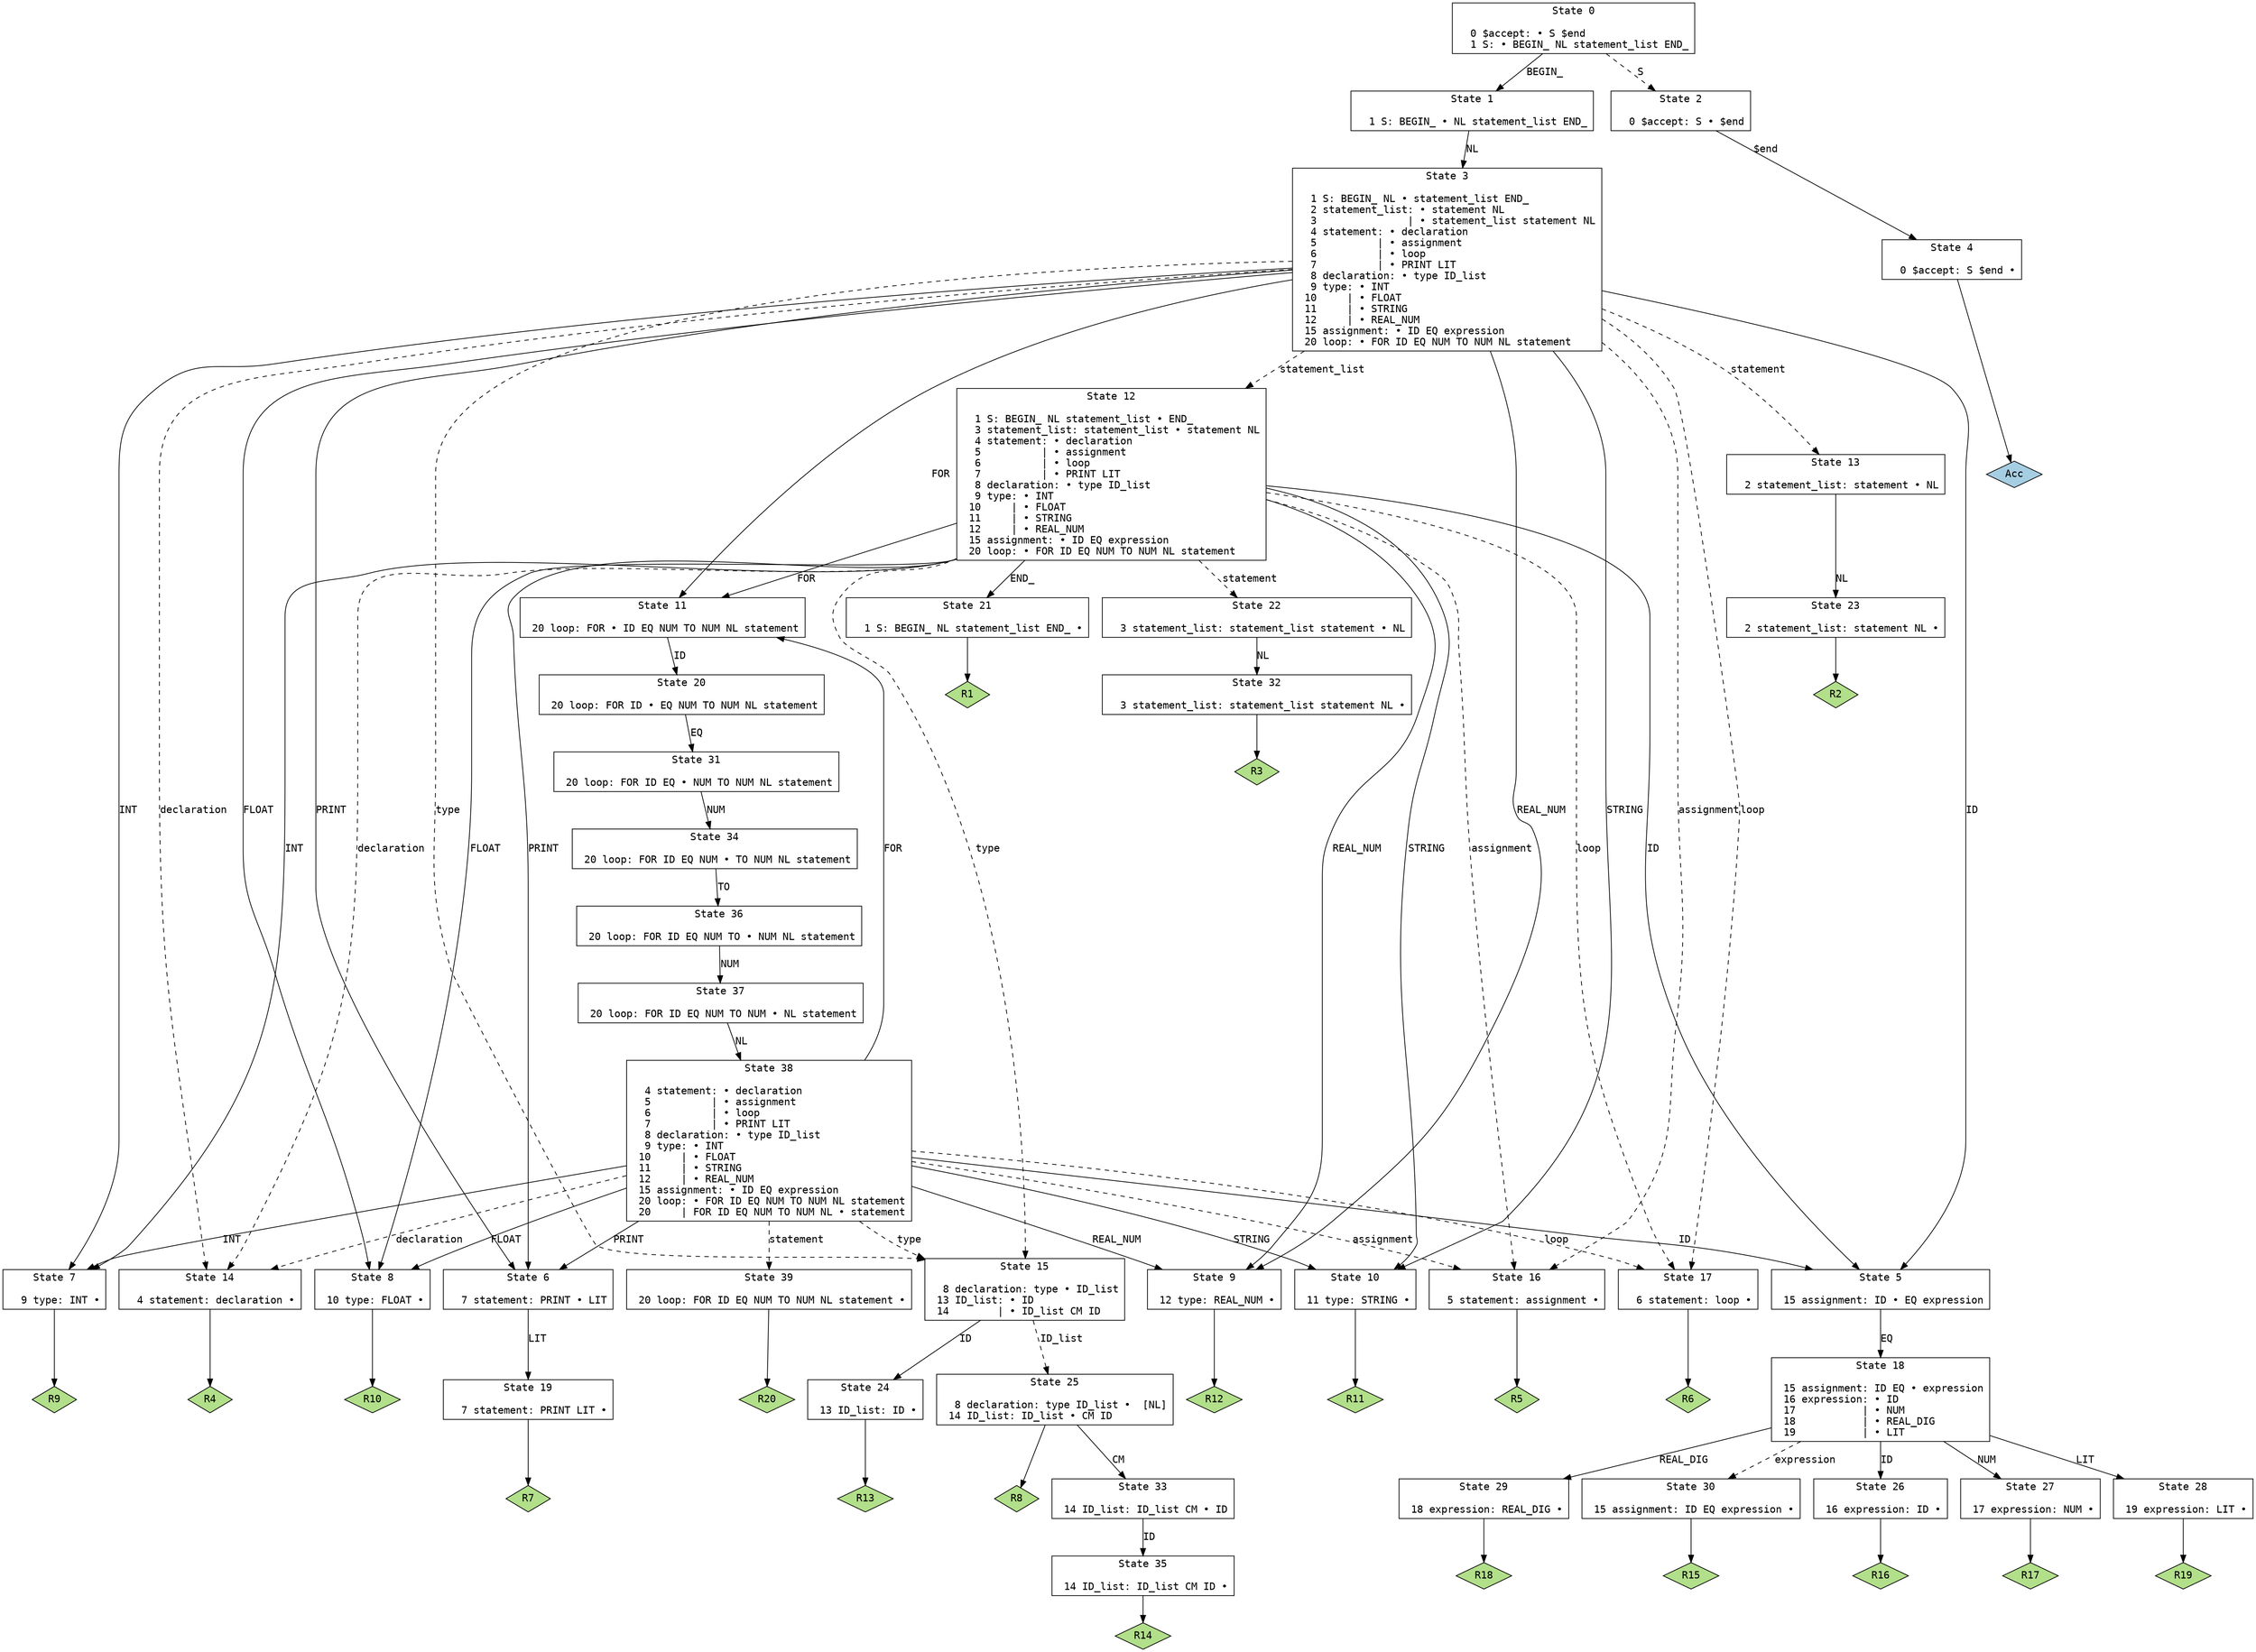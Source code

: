 // Generated by GNU Bison 3.8.2.
// Report bugs to <bug-bison@gnu.org>.
// Home page: <https://www.gnu.org/software/bison/>.

digraph "main.y"
{
  node [fontname = courier, shape = box, colorscheme = paired6]
  edge [fontname = courier]

  0 [label="State 0\n\l  0 $accept: • S $end\l  1 S: • BEGIN_ NL statement_list END_\l"]
  0 -> 1 [style=solid label="BEGIN_"]
  0 -> 2 [style=dashed label="S"]
  1 [label="State 1\n\l  1 S: BEGIN_ • NL statement_list END_\l"]
  1 -> 3 [style=solid label="NL"]
  2 [label="State 2\n\l  0 $accept: S • $end\l"]
  2 -> 4 [style=solid label="$end"]
  3 [label="State 3\n\l  1 S: BEGIN_ NL • statement_list END_\l  2 statement_list: • statement NL\l  3               | • statement_list statement NL\l  4 statement: • declaration\l  5          | • assignment\l  6          | • loop\l  7          | • PRINT LIT\l  8 declaration: • type ID_list\l  9 type: • INT\l 10     | • FLOAT\l 11     | • STRING\l 12     | • REAL_NUM\l 15 assignment: • ID EQ expression\l 20 loop: • FOR ID EQ NUM TO NUM NL statement\l"]
  3 -> 5 [style=solid label="ID"]
  3 -> 6 [style=solid label="PRINT"]
  3 -> 7 [style=solid label="INT"]
  3 -> 8 [style=solid label="FLOAT"]
  3 -> 9 [style=solid label="REAL_NUM"]
  3 -> 10 [style=solid label="STRING"]
  3 -> 11 [style=solid label="FOR"]
  3 -> 12 [style=dashed label="statement_list"]
  3 -> 13 [style=dashed label="statement"]
  3 -> 14 [style=dashed label="declaration"]
  3 -> 15 [style=dashed label="type"]
  3 -> 16 [style=dashed label="assignment"]
  3 -> 17 [style=dashed label="loop"]
  4 [label="State 4\n\l  0 $accept: S $end •\l"]
  4 -> "4R0" [style=solid]
 "4R0" [label="Acc", fillcolor=1, shape=diamond, style=filled]
  5 [label="State 5\n\l 15 assignment: ID • EQ expression\l"]
  5 -> 18 [style=solid label="EQ"]
  6 [label="State 6\n\l  7 statement: PRINT • LIT\l"]
  6 -> 19 [style=solid label="LIT"]
  7 [label="State 7\n\l  9 type: INT •\l"]
  7 -> "7R9" [style=solid]
 "7R9" [label="R9", fillcolor=3, shape=diamond, style=filled]
  8 [label="State 8\n\l 10 type: FLOAT •\l"]
  8 -> "8R10" [style=solid]
 "8R10" [label="R10", fillcolor=3, shape=diamond, style=filled]
  9 [label="State 9\n\l 12 type: REAL_NUM •\l"]
  9 -> "9R12" [style=solid]
 "9R12" [label="R12", fillcolor=3, shape=diamond, style=filled]
  10 [label="State 10\n\l 11 type: STRING •\l"]
  10 -> "10R11" [style=solid]
 "10R11" [label="R11", fillcolor=3, shape=diamond, style=filled]
  11 [label="State 11\n\l 20 loop: FOR • ID EQ NUM TO NUM NL statement\l"]
  11 -> 20 [style=solid label="ID"]
  12 [label="State 12\n\l  1 S: BEGIN_ NL statement_list • END_\l  3 statement_list: statement_list • statement NL\l  4 statement: • declaration\l  5          | • assignment\l  6          | • loop\l  7          | • PRINT LIT\l  8 declaration: • type ID_list\l  9 type: • INT\l 10     | • FLOAT\l 11     | • STRING\l 12     | • REAL_NUM\l 15 assignment: • ID EQ expression\l 20 loop: • FOR ID EQ NUM TO NUM NL statement\l"]
  12 -> 5 [style=solid label="ID"]
  12 -> 6 [style=solid label="PRINT"]
  12 -> 21 [style=solid label="END_"]
  12 -> 7 [style=solid label="INT"]
  12 -> 8 [style=solid label="FLOAT"]
  12 -> 9 [style=solid label="REAL_NUM"]
  12 -> 10 [style=solid label="STRING"]
  12 -> 11 [style=solid label="FOR"]
  12 -> 22 [style=dashed label="statement"]
  12 -> 14 [style=dashed label="declaration"]
  12 -> 15 [style=dashed label="type"]
  12 -> 16 [style=dashed label="assignment"]
  12 -> 17 [style=dashed label="loop"]
  13 [label="State 13\n\l  2 statement_list: statement • NL\l"]
  13 -> 23 [style=solid label="NL"]
  14 [label="State 14\n\l  4 statement: declaration •\l"]
  14 -> "14R4" [style=solid]
 "14R4" [label="R4", fillcolor=3, shape=diamond, style=filled]
  15 [label="State 15\n\l  8 declaration: type • ID_list\l 13 ID_list: • ID\l 14        | • ID_list CM ID\l"]
  15 -> 24 [style=solid label="ID"]
  15 -> 25 [style=dashed label="ID_list"]
  16 [label="State 16\n\l  5 statement: assignment •\l"]
  16 -> "16R5" [style=solid]
 "16R5" [label="R5", fillcolor=3, shape=diamond, style=filled]
  17 [label="State 17\n\l  6 statement: loop •\l"]
  17 -> "17R6" [style=solid]
 "17R6" [label="R6", fillcolor=3, shape=diamond, style=filled]
  18 [label="State 18\n\l 15 assignment: ID EQ • expression\l 16 expression: • ID\l 17           | • NUM\l 18           | • REAL_DIG\l 19           | • LIT\l"]
  18 -> 26 [style=solid label="ID"]
  18 -> 27 [style=solid label="NUM"]
  18 -> 28 [style=solid label="LIT"]
  18 -> 29 [style=solid label="REAL_DIG"]
  18 -> 30 [style=dashed label="expression"]
  19 [label="State 19\n\l  7 statement: PRINT LIT •\l"]
  19 -> "19R7" [style=solid]
 "19R7" [label="R7", fillcolor=3, shape=diamond, style=filled]
  20 [label="State 20\n\l 20 loop: FOR ID • EQ NUM TO NUM NL statement\l"]
  20 -> 31 [style=solid label="EQ"]
  21 [label="State 21\n\l  1 S: BEGIN_ NL statement_list END_ •\l"]
  21 -> "21R1" [style=solid]
 "21R1" [label="R1", fillcolor=3, shape=diamond, style=filled]
  22 [label="State 22\n\l  3 statement_list: statement_list statement • NL\l"]
  22 -> 32 [style=solid label="NL"]
  23 [label="State 23\n\l  2 statement_list: statement NL •\l"]
  23 -> "23R2" [style=solid]
 "23R2" [label="R2", fillcolor=3, shape=diamond, style=filled]
  24 [label="State 24\n\l 13 ID_list: ID •\l"]
  24 -> "24R13" [style=solid]
 "24R13" [label="R13", fillcolor=3, shape=diamond, style=filled]
  25 [label="State 25\n\l  8 declaration: type ID_list •  [NL]\l 14 ID_list: ID_list • CM ID\l"]
  25 -> 33 [style=solid label="CM"]
  25 -> "25R8" [style=solid]
 "25R8" [label="R8", fillcolor=3, shape=diamond, style=filled]
  26 [label="State 26\n\l 16 expression: ID •\l"]
  26 -> "26R16" [style=solid]
 "26R16" [label="R16", fillcolor=3, shape=diamond, style=filled]
  27 [label="State 27\n\l 17 expression: NUM •\l"]
  27 -> "27R17" [style=solid]
 "27R17" [label="R17", fillcolor=3, shape=diamond, style=filled]
  28 [label="State 28\n\l 19 expression: LIT •\l"]
  28 -> "28R19" [style=solid]
 "28R19" [label="R19", fillcolor=3, shape=diamond, style=filled]
  29 [label="State 29\n\l 18 expression: REAL_DIG •\l"]
  29 -> "29R18" [style=solid]
 "29R18" [label="R18", fillcolor=3, shape=diamond, style=filled]
  30 [label="State 30\n\l 15 assignment: ID EQ expression •\l"]
  30 -> "30R15" [style=solid]
 "30R15" [label="R15", fillcolor=3, shape=diamond, style=filled]
  31 [label="State 31\n\l 20 loop: FOR ID EQ • NUM TO NUM NL statement\l"]
  31 -> 34 [style=solid label="NUM"]
  32 [label="State 32\n\l  3 statement_list: statement_list statement NL •\l"]
  32 -> "32R3" [style=solid]
 "32R3" [label="R3", fillcolor=3, shape=diamond, style=filled]
  33 [label="State 33\n\l 14 ID_list: ID_list CM • ID\l"]
  33 -> 35 [style=solid label="ID"]
  34 [label="State 34\n\l 20 loop: FOR ID EQ NUM • TO NUM NL statement\l"]
  34 -> 36 [style=solid label="TO"]
  35 [label="State 35\n\l 14 ID_list: ID_list CM ID •\l"]
  35 -> "35R14" [style=solid]
 "35R14" [label="R14", fillcolor=3, shape=diamond, style=filled]
  36 [label="State 36\n\l 20 loop: FOR ID EQ NUM TO • NUM NL statement\l"]
  36 -> 37 [style=solid label="NUM"]
  37 [label="State 37\n\l 20 loop: FOR ID EQ NUM TO NUM • NL statement\l"]
  37 -> 38 [style=solid label="NL"]
  38 [label="State 38\n\l  4 statement: • declaration\l  5          | • assignment\l  6          | • loop\l  7          | • PRINT LIT\l  8 declaration: • type ID_list\l  9 type: • INT\l 10     | • FLOAT\l 11     | • STRING\l 12     | • REAL_NUM\l 15 assignment: • ID EQ expression\l 20 loop: • FOR ID EQ NUM TO NUM NL statement\l 20     | FOR ID EQ NUM TO NUM NL • statement\l"]
  38 -> 5 [style=solid label="ID"]
  38 -> 6 [style=solid label="PRINT"]
  38 -> 7 [style=solid label="INT"]
  38 -> 8 [style=solid label="FLOAT"]
  38 -> 9 [style=solid label="REAL_NUM"]
  38 -> 10 [style=solid label="STRING"]
  38 -> 11 [style=solid label="FOR"]
  38 -> 39 [style=dashed label="statement"]
  38 -> 14 [style=dashed label="declaration"]
  38 -> 15 [style=dashed label="type"]
  38 -> 16 [style=dashed label="assignment"]
  38 -> 17 [style=dashed label="loop"]
  39 [label="State 39\n\l 20 loop: FOR ID EQ NUM TO NUM NL statement •\l"]
  39 -> "39R20" [style=solid]
 "39R20" [label="R20", fillcolor=3, shape=diamond, style=filled]
}
